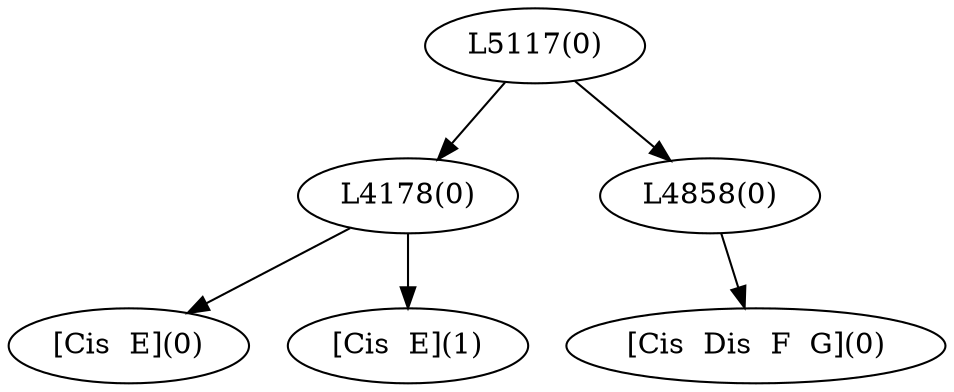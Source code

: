 digraph sample{
"L4178(0)"->"[Cis  E](0)"
"L4178(0)"->"[Cis  E](1)"
"L4858(0)"->"[Cis  Dis  F  G](0)"
"L5117(0)"->"L4178(0)"
"L5117(0)"->"L4858(0)"
{rank = min; "L5117(0)"}
{rank = same; "L4178(0)"; "L4858(0)";}
{rank = max; "[Cis  Dis  F  G](0)"; "[Cis  E](0)"; "[Cis  E](1)";}
}